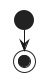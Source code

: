 @startuml
'https://plantuml.com/activity-diagram-beta

'Zuerst kommt die Aktivität A.
'Dieser folgt B und dann C.
'Danach geht es gemeinsam (parallel) mit D und E weiter.
'F folgt D. Wenn F oder E fertig sind, startet G.
'Nach G folgt H falls x = 1, ansonsten folgt I.
'Nach H folgt keine Aktivität mehr.
'Nach I geht es wieder parallel mit J und K weiter.
'Wenn beide fertig sind, geht es mit L weiter.
'Ist nach L y = 1, dann geht es wieder zu I.
'Ist nach L y = 2, dann ist der Ablauf fertig.
start


stop

@enduml
